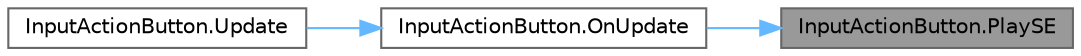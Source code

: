 digraph "InputActionButton.PlaySE"
{
 // LATEX_PDF_SIZE
  bgcolor="transparent";
  edge [fontname=Helvetica,fontsize=10,labelfontname=Helvetica,labelfontsize=10];
  node [fontname=Helvetica,fontsize=10,shape=box,height=0.2,width=0.4];
  rankdir="RL";
  Node1 [id="Node000001",label="InputActionButton.PlaySE",height=0.2,width=0.4,color="gray40", fillcolor="grey60", style="filled", fontcolor="black",tooltip=" "];
  Node1 -> Node2 [id="edge1_Node000001_Node000002",dir="back",color="steelblue1",style="solid",tooltip=" "];
  Node2 [id="Node000002",label="InputActionButton.OnUpdate",height=0.2,width=0.4,color="grey40", fillcolor="white", style="filled",URL="$class_input_action_button.html#aafa3b26d14d898d193b3b7d419b1fbff",tooltip="実行処理"];
  Node2 -> Node3 [id="edge2_Node000002_Node000003",dir="back",color="steelblue1",style="solid",tooltip=" "];
  Node3 [id="Node000003",label="InputActionButton.Update",height=0.2,width=0.4,color="grey40", fillcolor="white", style="filled",URL="$class_input_action_button.html#a624c304cf05d6c48206b4c6be7e5caec",tooltip=" "];
}
